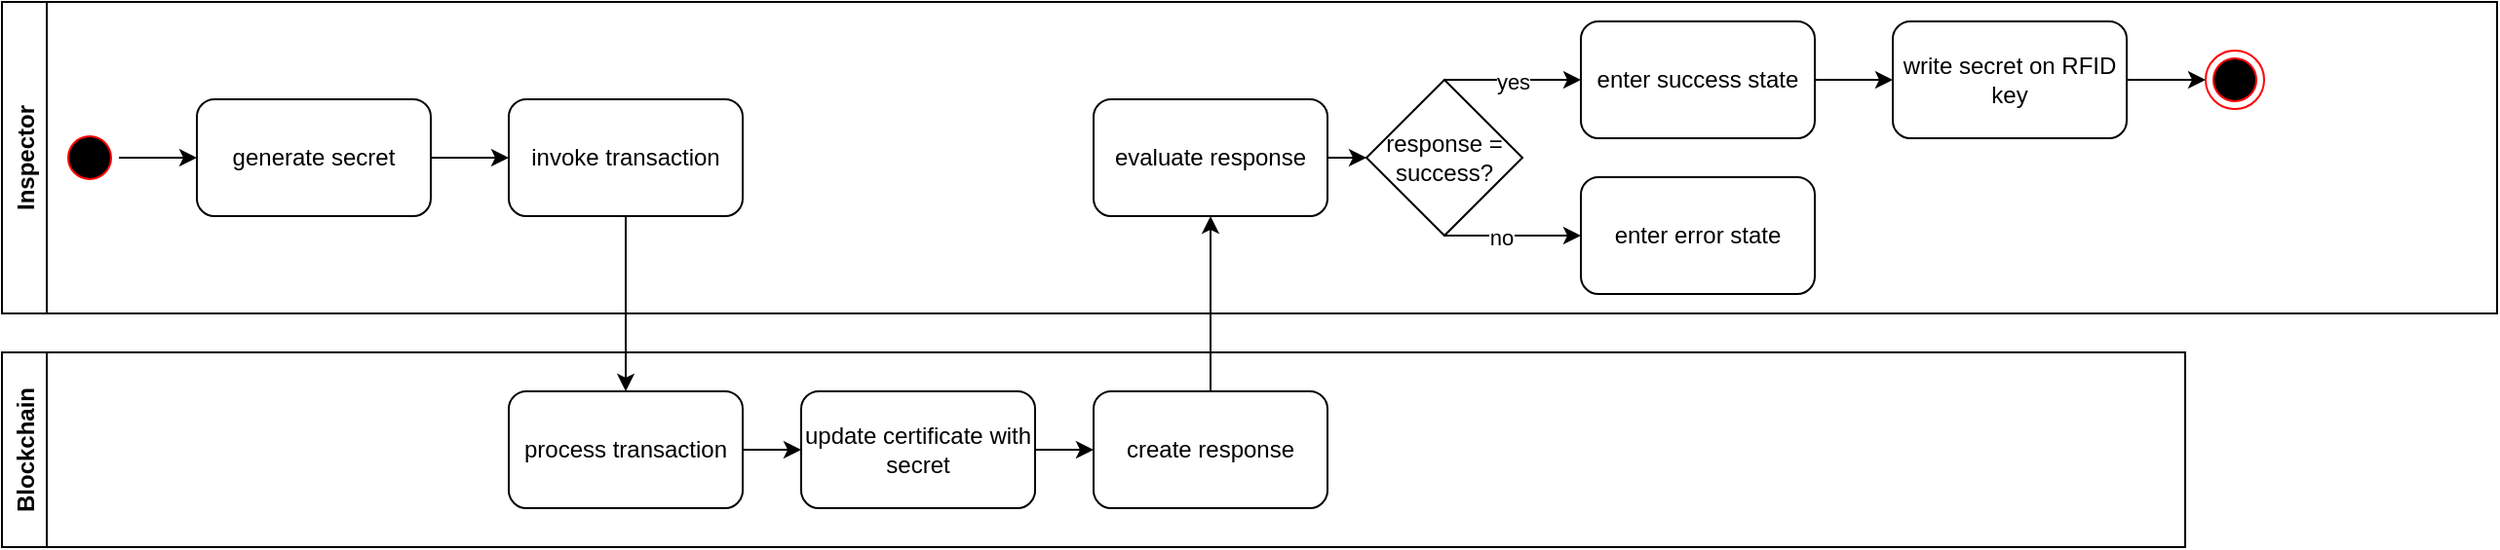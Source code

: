 <mxfile version="15.4.0" type="device"><diagram id="QlVoeJXvLMhyh1mdvwQn" name="Seite-1"><mxGraphModel dx="1186" dy="599" grid="1" gridSize="10" guides="1" tooltips="1" connect="1" arrows="1" fold="1" page="1" pageScale="1" pageWidth="827" pageHeight="1169" background="#FFFFFF" math="0" shadow="0"><root><mxCell id="0"/><mxCell id="1" parent="0"/><mxCell id="YcSo9pTbjmxubQPvpXe8-1" value="Inspector" style="swimlane;horizontal=0;" parent="1" vertex="1"><mxGeometry x="40" y="20" width="1280" height="160" as="geometry"/></mxCell><mxCell id="YcSo9pTbjmxubQPvpXe8-2" style="edgeStyle=orthogonalEdgeStyle;rounded=0;orthogonalLoop=1;jettySize=auto;html=1;exitX=1;exitY=0.5;exitDx=0;exitDy=0;entryX=0;entryY=0.5;entryDx=0;entryDy=0;" parent="YcSo9pTbjmxubQPvpXe8-1" source="YcSo9pTbjmxubQPvpXe8-3" target="YcSo9pTbjmxubQPvpXe8-4" edge="1"><mxGeometry relative="1" as="geometry"/></mxCell><mxCell id="YcSo9pTbjmxubQPvpXe8-3" value="generate secret" style="rounded=1;whiteSpace=wrap;html=1;" parent="YcSo9pTbjmxubQPvpXe8-1" vertex="1"><mxGeometry x="100" y="50" width="120" height="60" as="geometry"/></mxCell><mxCell id="YcSo9pTbjmxubQPvpXe8-4" value="invoke transaction" style="rounded=1;whiteSpace=wrap;html=1;" parent="YcSo9pTbjmxubQPvpXe8-1" vertex="1"><mxGeometry x="260" y="50" width="120" height="60" as="geometry"/></mxCell><mxCell id="YcSo9pTbjmxubQPvpXe8-5" style="edgeStyle=orthogonalEdgeStyle;rounded=0;orthogonalLoop=1;jettySize=auto;html=1;exitX=1;exitY=0.5;exitDx=0;exitDy=0;entryX=0;entryY=0.5;entryDx=0;entryDy=0;" parent="YcSo9pTbjmxubQPvpXe8-1" source="YcSo9pTbjmxubQPvpXe8-6" target="YcSo9pTbjmxubQPvpXe8-11" edge="1"><mxGeometry relative="1" as="geometry"/></mxCell><mxCell id="YcSo9pTbjmxubQPvpXe8-6" value="evaluate response" style="rounded=1;whiteSpace=wrap;html=1;" parent="YcSo9pTbjmxubQPvpXe8-1" vertex="1"><mxGeometry x="560" y="50" width="120" height="60" as="geometry"/></mxCell><mxCell id="YcSo9pTbjmxubQPvpXe8-7" style="edgeStyle=orthogonalEdgeStyle;rounded=0;orthogonalLoop=1;jettySize=auto;html=1;exitX=0.5;exitY=0;exitDx=0;exitDy=0;strokeColor=#000000;" parent="YcSo9pTbjmxubQPvpXe8-1" source="YcSo9pTbjmxubQPvpXe8-11" target="YcSo9pTbjmxubQPvpXe8-13" edge="1"><mxGeometry relative="1" as="geometry"><Array as="points"><mxPoint x="770" y="40"/><mxPoint x="770" y="40"/></Array></mxGeometry></mxCell><mxCell id="YcSo9pTbjmxubQPvpXe8-8" value="yes" style="edgeLabel;html=1;align=center;verticalAlign=middle;resizable=0;points=[];" parent="YcSo9pTbjmxubQPvpXe8-7" vertex="1" connectable="0"><mxGeometry y="-1" relative="1" as="geometry"><mxPoint as="offset"/></mxGeometry></mxCell><mxCell id="YcSo9pTbjmxubQPvpXe8-9" style="edgeStyle=orthogonalEdgeStyle;rounded=0;orthogonalLoop=1;jettySize=auto;html=1;exitX=0.5;exitY=1;exitDx=0;exitDy=0;entryX=0;entryY=0.5;entryDx=0;entryDy=0;strokeColor=#000000;" parent="YcSo9pTbjmxubQPvpXe8-1" source="YcSo9pTbjmxubQPvpXe8-11" target="YcSo9pTbjmxubQPvpXe8-14" edge="1"><mxGeometry relative="1" as="geometry"><Array as="points"><mxPoint x="780" y="120"/><mxPoint x="780" y="120"/></Array></mxGeometry></mxCell><mxCell id="YcSo9pTbjmxubQPvpXe8-10" value="no" style="edgeLabel;html=1;align=center;verticalAlign=middle;resizable=0;points=[];" parent="YcSo9pTbjmxubQPvpXe8-9" vertex="1" connectable="0"><mxGeometry x="-0.171" y="-1" relative="1" as="geometry"><mxPoint as="offset"/></mxGeometry></mxCell><mxCell id="YcSo9pTbjmxubQPvpXe8-11" value="response = success?" style="rhombus;whiteSpace=wrap;html=1;" parent="YcSo9pTbjmxubQPvpXe8-1" vertex="1"><mxGeometry x="700" y="40" width="80" height="80" as="geometry"/></mxCell><mxCell id="YcSo9pTbjmxubQPvpXe8-12" style="edgeStyle=orthogonalEdgeStyle;rounded=0;orthogonalLoop=1;jettySize=auto;html=1;exitX=1;exitY=0.5;exitDx=0;exitDy=0;" parent="YcSo9pTbjmxubQPvpXe8-1" source="YcSo9pTbjmxubQPvpXe8-13" target="YcSo9pTbjmxubQPvpXe8-16" edge="1"><mxGeometry relative="1" as="geometry"/></mxCell><mxCell id="YcSo9pTbjmxubQPvpXe8-13" value="enter success state" style="rounded=1;whiteSpace=wrap;html=1;" parent="YcSo9pTbjmxubQPvpXe8-1" vertex="1"><mxGeometry x="810" y="10" width="120" height="60" as="geometry"/></mxCell><mxCell id="YcSo9pTbjmxubQPvpXe8-14" value="enter error state" style="rounded=1;whiteSpace=wrap;html=1;" parent="YcSo9pTbjmxubQPvpXe8-1" vertex="1"><mxGeometry x="810" y="90" width="120" height="60" as="geometry"/></mxCell><mxCell id="YcSo9pTbjmxubQPvpXe8-15" style="edgeStyle=orthogonalEdgeStyle;rounded=0;orthogonalLoop=1;jettySize=auto;html=1;exitX=1;exitY=0.5;exitDx=0;exitDy=0;entryX=0;entryY=0.5;entryDx=0;entryDy=0;strokeColor=#000000;" parent="YcSo9pTbjmxubQPvpXe8-1" source="YcSo9pTbjmxubQPvpXe8-16" target="YcSo9pTbjmxubQPvpXe8-19" edge="1"><mxGeometry relative="1" as="geometry"/></mxCell><mxCell id="YcSo9pTbjmxubQPvpXe8-16" value="write secret on RFID key" style="rounded=1;whiteSpace=wrap;html=1;" parent="YcSo9pTbjmxubQPvpXe8-1" vertex="1"><mxGeometry x="970" y="10" width="120" height="60" as="geometry"/></mxCell><mxCell id="YcSo9pTbjmxubQPvpXe8-17" style="edgeStyle=orthogonalEdgeStyle;rounded=0;orthogonalLoop=1;jettySize=auto;html=1;exitX=1;exitY=0.5;exitDx=0;exitDy=0;strokeColor=#000000;" parent="YcSo9pTbjmxubQPvpXe8-1" source="YcSo9pTbjmxubQPvpXe8-18" target="YcSo9pTbjmxubQPvpXe8-3" edge="1"><mxGeometry relative="1" as="geometry"/></mxCell><mxCell id="YcSo9pTbjmxubQPvpXe8-18" value="" style="ellipse;html=1;shape=startState;fillColor=#000000;strokeColor=#ff0000;" parent="YcSo9pTbjmxubQPvpXe8-1" vertex="1"><mxGeometry x="30" y="65" width="30" height="30" as="geometry"/></mxCell><mxCell id="YcSo9pTbjmxubQPvpXe8-19" value="" style="ellipse;html=1;shape=endState;fillColor=#000000;strokeColor=#ff0000;" parent="YcSo9pTbjmxubQPvpXe8-1" vertex="1"><mxGeometry x="1130.5" y="25" width="30" height="30" as="geometry"/></mxCell><mxCell id="YcSo9pTbjmxubQPvpXe8-20" value="Blockchain" style="swimlane;horizontal=0;" parent="1" vertex="1"><mxGeometry x="40" y="200" width="1120" height="100" as="geometry"/></mxCell><mxCell id="YcSo9pTbjmxubQPvpXe8-21" style="edgeStyle=orthogonalEdgeStyle;rounded=0;orthogonalLoop=1;jettySize=auto;html=1;exitX=1;exitY=0.5;exitDx=0;exitDy=0;entryX=0;entryY=0.5;entryDx=0;entryDy=0;strokeColor=#000000;" parent="YcSo9pTbjmxubQPvpXe8-20" source="YcSo9pTbjmxubQPvpXe8-22" target="YcSo9pTbjmxubQPvpXe8-25" edge="1"><mxGeometry relative="1" as="geometry"/></mxCell><mxCell id="YcSo9pTbjmxubQPvpXe8-22" value="process transaction" style="rounded=1;whiteSpace=wrap;html=1;" parent="YcSo9pTbjmxubQPvpXe8-20" vertex="1"><mxGeometry x="260" y="20" width="120" height="60" as="geometry"/></mxCell><mxCell id="YcSo9pTbjmxubQPvpXe8-23" value="create response" style="rounded=1;whiteSpace=wrap;html=1;" parent="YcSo9pTbjmxubQPvpXe8-20" vertex="1"><mxGeometry x="560" y="20" width="120" height="60" as="geometry"/></mxCell><mxCell id="YcSo9pTbjmxubQPvpXe8-24" style="edgeStyle=orthogonalEdgeStyle;rounded=0;orthogonalLoop=1;jettySize=auto;html=1;exitX=1;exitY=0.5;exitDx=0;exitDy=0;entryX=0;entryY=0.5;entryDx=0;entryDy=0;strokeColor=#000000;" parent="YcSo9pTbjmxubQPvpXe8-20" source="YcSo9pTbjmxubQPvpXe8-25" target="YcSo9pTbjmxubQPvpXe8-23" edge="1"><mxGeometry relative="1" as="geometry"/></mxCell><mxCell id="YcSo9pTbjmxubQPvpXe8-25" value="update certificate with secret" style="rounded=1;whiteSpace=wrap;html=1;" parent="YcSo9pTbjmxubQPvpXe8-20" vertex="1"><mxGeometry x="410" y="20" width="120" height="60" as="geometry"/></mxCell><mxCell id="YcSo9pTbjmxubQPvpXe8-26" style="edgeStyle=orthogonalEdgeStyle;rounded=0;orthogonalLoop=1;jettySize=auto;html=1;exitX=0.5;exitY=1;exitDx=0;exitDy=0;entryX=0.5;entryY=0;entryDx=0;entryDy=0;" parent="1" source="YcSo9pTbjmxubQPvpXe8-4" target="YcSo9pTbjmxubQPvpXe8-22" edge="1"><mxGeometry relative="1" as="geometry"/></mxCell><mxCell id="YcSo9pTbjmxubQPvpXe8-27" style="edgeStyle=orthogonalEdgeStyle;rounded=0;orthogonalLoop=1;jettySize=auto;html=1;exitX=0.5;exitY=0;exitDx=0;exitDy=0;entryX=0.5;entryY=1;entryDx=0;entryDy=0;strokeColor=#000000;" parent="1" source="YcSo9pTbjmxubQPvpXe8-23" target="YcSo9pTbjmxubQPvpXe8-6" edge="1"><mxGeometry relative="1" as="geometry"/></mxCell></root></mxGraphModel></diagram></mxfile>